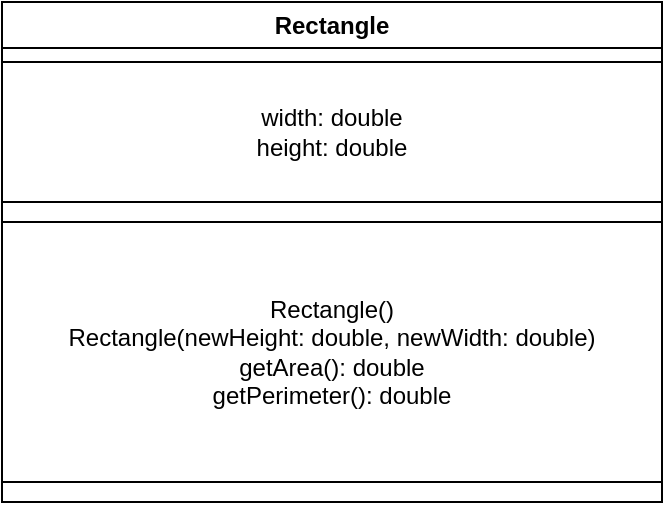 <mxfile version="23.1.5" type="github">
  <diagram name="Page-1" id="fis036cBP_AsAPjzbCih">
    <mxGraphModel dx="880" dy="378" grid="1" gridSize="10" guides="1" tooltips="1" connect="1" arrows="1" fold="1" page="1" pageScale="1" pageWidth="850" pageHeight="1100" math="0" shadow="0">
      <root>
        <mxCell id="0" />
        <mxCell id="1" parent="0" />
        <mxCell id="KlpaetSHlM4F502tKvAc-24" value="Rectangle" style="swimlane;whiteSpace=wrap;html=1;startSize=23;" vertex="1" parent="1">
          <mxGeometry x="340" y="70" width="330" height="250" as="geometry">
            <mxRectangle x="340" y="70" width="140" height="30" as="alternateBounds" />
          </mxGeometry>
        </mxCell>
        <mxCell id="KlpaetSHlM4F502tKvAc-26" value="width: double&lt;br&gt;height: double" style="whiteSpace=wrap;html=1;" vertex="1" parent="KlpaetSHlM4F502tKvAc-24">
          <mxGeometry y="30" width="330" height="70" as="geometry" />
        </mxCell>
        <mxCell id="KlpaetSHlM4F502tKvAc-29" value="Rectangle()&lt;br&gt;Rectangle(newHeight: double, newWidth: double)&lt;br&gt;getArea(): double&lt;br&gt;getPerimeter(): double" style="whiteSpace=wrap;html=1;" vertex="1" parent="KlpaetSHlM4F502tKvAc-24">
          <mxGeometry y="110" width="330" height="130" as="geometry" />
        </mxCell>
      </root>
    </mxGraphModel>
  </diagram>
</mxfile>
